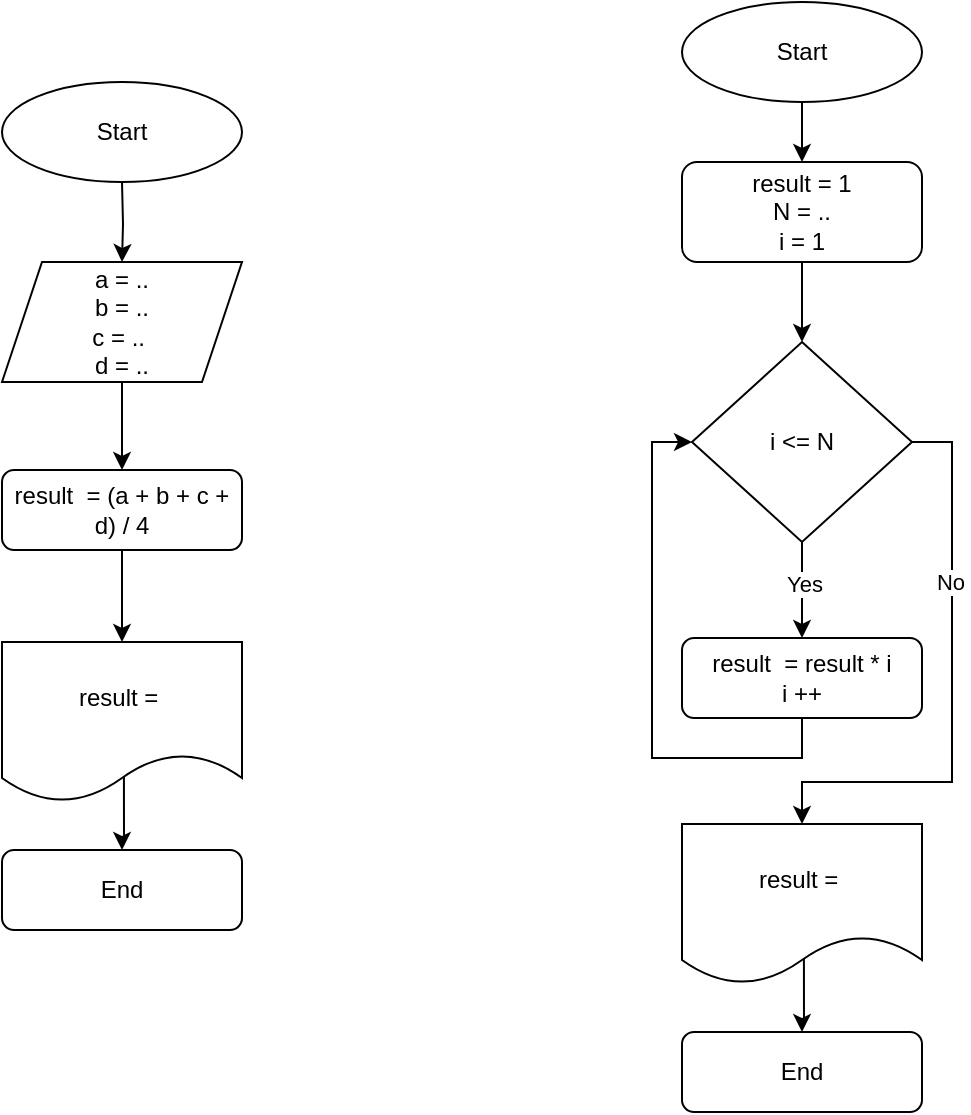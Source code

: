 <mxfile version="21.7.2" type="github">
  <diagram id="C5RBs43oDa-KdzZeNtuy" name="Page-1">
    <mxGraphModel dx="1155" dy="633" grid="1" gridSize="10" guides="1" tooltips="1" connect="1" arrows="1" fold="1" page="1" pageScale="1" pageWidth="827" pageHeight="1169" math="0" shadow="0">
      <root>
        <mxCell id="WIyWlLk6GJQsqaUBKTNV-0" />
        <mxCell id="WIyWlLk6GJQsqaUBKTNV-1" parent="WIyWlLk6GJQsqaUBKTNV-0" />
        <mxCell id="iFnS5FM6BaK6YA-YNaK7-3" style="edgeStyle=orthogonalEdgeStyle;rounded=0;orthogonalLoop=1;jettySize=auto;html=1;exitX=0.5;exitY=1;exitDx=0;exitDy=0;entryX=0.5;entryY=0;entryDx=0;entryDy=0;" edge="1" parent="WIyWlLk6GJQsqaUBKTNV-1" target="iFnS5FM6BaK6YA-YNaK7-0">
          <mxGeometry relative="1" as="geometry">
            <mxPoint x="220" y="120" as="sourcePoint" />
          </mxGeometry>
        </mxCell>
        <mxCell id="iFnS5FM6BaK6YA-YNaK7-5" style="edgeStyle=orthogonalEdgeStyle;rounded=0;orthogonalLoop=1;jettySize=auto;html=1;exitX=0.5;exitY=1;exitDx=0;exitDy=0;entryX=0.5;entryY=0;entryDx=0;entryDy=0;" edge="1" parent="WIyWlLk6GJQsqaUBKTNV-1" source="WIyWlLk6GJQsqaUBKTNV-7" target="iFnS5FM6BaK6YA-YNaK7-2">
          <mxGeometry relative="1" as="geometry" />
        </mxCell>
        <mxCell id="WIyWlLk6GJQsqaUBKTNV-7" value="result&amp;nbsp; = (a + b + c + d) / 4" style="rounded=1;whiteSpace=wrap;html=1;fontSize=12;glass=0;strokeWidth=1;shadow=0;" parent="WIyWlLk6GJQsqaUBKTNV-1" vertex="1">
          <mxGeometry x="160" y="264" width="120" height="40" as="geometry" />
        </mxCell>
        <mxCell id="WIyWlLk6GJQsqaUBKTNV-11" value="End" style="rounded=1;whiteSpace=wrap;html=1;fontSize=12;glass=0;strokeWidth=1;shadow=0;" parent="WIyWlLk6GJQsqaUBKTNV-1" vertex="1">
          <mxGeometry x="160" y="454" width="120" height="40" as="geometry" />
        </mxCell>
        <mxCell id="iFnS5FM6BaK6YA-YNaK7-4" style="edgeStyle=orthogonalEdgeStyle;rounded=0;orthogonalLoop=1;jettySize=auto;html=1;exitX=0.5;exitY=1;exitDx=0;exitDy=0;entryX=0.5;entryY=0;entryDx=0;entryDy=0;" edge="1" parent="WIyWlLk6GJQsqaUBKTNV-1" source="iFnS5FM6BaK6YA-YNaK7-0" target="WIyWlLk6GJQsqaUBKTNV-7">
          <mxGeometry relative="1" as="geometry" />
        </mxCell>
        <mxCell id="iFnS5FM6BaK6YA-YNaK7-0" value="а = ..&lt;br&gt;b = ..&lt;br&gt;c = ..&amp;nbsp;&lt;br&gt;d = .." style="shape=parallelogram;perimeter=parallelogramPerimeter;whiteSpace=wrap;html=1;fixedSize=1;" vertex="1" parent="WIyWlLk6GJQsqaUBKTNV-1">
          <mxGeometry x="160" y="160" width="120" height="60" as="geometry" />
        </mxCell>
        <mxCell id="iFnS5FM6BaK6YA-YNaK7-6" value="" style="edgeStyle=orthogonalEdgeStyle;rounded=0;orthogonalLoop=1;jettySize=auto;html=1;exitX=0.508;exitY=0.838;exitDx=0;exitDy=0;exitPerimeter=0;" edge="1" parent="WIyWlLk6GJQsqaUBKTNV-1" source="iFnS5FM6BaK6YA-YNaK7-2" target="WIyWlLk6GJQsqaUBKTNV-11">
          <mxGeometry relative="1" as="geometry" />
        </mxCell>
        <mxCell id="iFnS5FM6BaK6YA-YNaK7-2" value="result =&amp;nbsp;" style="shape=document;whiteSpace=wrap;html=1;boundedLbl=1;" vertex="1" parent="WIyWlLk6GJQsqaUBKTNV-1">
          <mxGeometry x="160" y="350" width="120" height="80" as="geometry" />
        </mxCell>
        <mxCell id="iFnS5FM6BaK6YA-YNaK7-12" style="edgeStyle=orthogonalEdgeStyle;rounded=0;orthogonalLoop=1;jettySize=auto;html=1;exitX=0.5;exitY=1;exitDx=0;exitDy=0;entryX=0.5;entryY=0;entryDx=0;entryDy=0;" edge="1" parent="WIyWlLk6GJQsqaUBKTNV-1" source="iFnS5FM6BaK6YA-YNaK7-8" target="iFnS5FM6BaK6YA-YNaK7-11">
          <mxGeometry relative="1" as="geometry" />
        </mxCell>
        <mxCell id="iFnS5FM6BaK6YA-YNaK7-8" value="result = 1&lt;br&gt;N = ..&lt;br&gt;i = 1" style="rounded=1;whiteSpace=wrap;html=1;fontSize=12;glass=0;strokeWidth=1;shadow=0;" vertex="1" parent="WIyWlLk6GJQsqaUBKTNV-1">
          <mxGeometry x="500" y="110" width="120" height="50" as="geometry" />
        </mxCell>
        <mxCell id="iFnS5FM6BaK6YA-YNaK7-9" value="Start" style="ellipse;whiteSpace=wrap;html=1;" vertex="1" parent="WIyWlLk6GJQsqaUBKTNV-1">
          <mxGeometry x="160" y="70" width="120" height="50" as="geometry" />
        </mxCell>
        <mxCell id="iFnS5FM6BaK6YA-YNaK7-14" style="edgeStyle=orthogonalEdgeStyle;rounded=0;orthogonalLoop=1;jettySize=auto;html=1;exitX=0.5;exitY=1;exitDx=0;exitDy=0;entryX=0.5;entryY=0;entryDx=0;entryDy=0;" edge="1" parent="WIyWlLk6GJQsqaUBKTNV-1" source="iFnS5FM6BaK6YA-YNaK7-10" target="iFnS5FM6BaK6YA-YNaK7-8">
          <mxGeometry relative="1" as="geometry" />
        </mxCell>
        <mxCell id="iFnS5FM6BaK6YA-YNaK7-10" value="Start" style="ellipse;whiteSpace=wrap;html=1;" vertex="1" parent="WIyWlLk6GJQsqaUBKTNV-1">
          <mxGeometry x="500" y="30" width="120" height="50" as="geometry" />
        </mxCell>
        <mxCell id="iFnS5FM6BaK6YA-YNaK7-16" style="edgeStyle=orthogonalEdgeStyle;rounded=0;orthogonalLoop=1;jettySize=auto;html=1;exitX=0.5;exitY=1;exitDx=0;exitDy=0;entryX=0.5;entryY=0;entryDx=0;entryDy=0;" edge="1" parent="WIyWlLk6GJQsqaUBKTNV-1" source="iFnS5FM6BaK6YA-YNaK7-11" target="iFnS5FM6BaK6YA-YNaK7-13">
          <mxGeometry relative="1" as="geometry" />
        </mxCell>
        <mxCell id="iFnS5FM6BaK6YA-YNaK7-17" value="Yes" style="edgeLabel;html=1;align=center;verticalAlign=middle;resizable=0;points=[];" vertex="1" connectable="0" parent="iFnS5FM6BaK6YA-YNaK7-16">
          <mxGeometry x="-0.153" y="1" relative="1" as="geometry">
            <mxPoint as="offset" />
          </mxGeometry>
        </mxCell>
        <mxCell id="iFnS5FM6BaK6YA-YNaK7-22" style="edgeStyle=orthogonalEdgeStyle;rounded=0;orthogonalLoop=1;jettySize=auto;html=1;exitX=1;exitY=0.5;exitDx=0;exitDy=0;entryX=0.5;entryY=0;entryDx=0;entryDy=0;" edge="1" parent="WIyWlLk6GJQsqaUBKTNV-1" source="iFnS5FM6BaK6YA-YNaK7-11" target="iFnS5FM6BaK6YA-YNaK7-21">
          <mxGeometry relative="1" as="geometry">
            <Array as="points">
              <mxPoint x="635" y="250" />
              <mxPoint x="635" y="420" />
              <mxPoint x="560" y="420" />
            </Array>
          </mxGeometry>
        </mxCell>
        <mxCell id="iFnS5FM6BaK6YA-YNaK7-23" value="No" style="edgeLabel;html=1;align=center;verticalAlign=middle;resizable=0;points=[];" vertex="1" connectable="0" parent="iFnS5FM6BaK6YA-YNaK7-22">
          <mxGeometry x="-0.374" y="-1" relative="1" as="geometry">
            <mxPoint as="offset" />
          </mxGeometry>
        </mxCell>
        <mxCell id="iFnS5FM6BaK6YA-YNaK7-11" value="i &amp;lt;= N" style="rhombus;whiteSpace=wrap;html=1;" vertex="1" parent="WIyWlLk6GJQsqaUBKTNV-1">
          <mxGeometry x="505" y="200" width="110" height="100" as="geometry" />
        </mxCell>
        <mxCell id="iFnS5FM6BaK6YA-YNaK7-18" style="edgeStyle=orthogonalEdgeStyle;rounded=0;orthogonalLoop=1;jettySize=auto;html=1;exitX=0.5;exitY=1;exitDx=0;exitDy=0;entryX=0;entryY=0.5;entryDx=0;entryDy=0;" edge="1" parent="WIyWlLk6GJQsqaUBKTNV-1" source="iFnS5FM6BaK6YA-YNaK7-13" target="iFnS5FM6BaK6YA-YNaK7-11">
          <mxGeometry relative="1" as="geometry" />
        </mxCell>
        <mxCell id="iFnS5FM6BaK6YA-YNaK7-13" value="result&amp;nbsp; = result * i&lt;br&gt;i ++" style="rounded=1;whiteSpace=wrap;html=1;fontSize=12;glass=0;strokeWidth=1;shadow=0;" vertex="1" parent="WIyWlLk6GJQsqaUBKTNV-1">
          <mxGeometry x="500" y="348" width="120" height="40" as="geometry" />
        </mxCell>
        <mxCell id="iFnS5FM6BaK6YA-YNaK7-19" value="End" style="rounded=1;whiteSpace=wrap;html=1;fontSize=12;glass=0;strokeWidth=1;shadow=0;" vertex="1" parent="WIyWlLk6GJQsqaUBKTNV-1">
          <mxGeometry x="500" y="545" width="120" height="40" as="geometry" />
        </mxCell>
        <mxCell id="iFnS5FM6BaK6YA-YNaK7-20" value="" style="edgeStyle=orthogonalEdgeStyle;rounded=0;orthogonalLoop=1;jettySize=auto;html=1;exitX=0.508;exitY=0.838;exitDx=0;exitDy=0;exitPerimeter=0;" edge="1" parent="WIyWlLk6GJQsqaUBKTNV-1" source="iFnS5FM6BaK6YA-YNaK7-21" target="iFnS5FM6BaK6YA-YNaK7-19">
          <mxGeometry relative="1" as="geometry" />
        </mxCell>
        <mxCell id="iFnS5FM6BaK6YA-YNaK7-21" value="result =&amp;nbsp;" style="shape=document;whiteSpace=wrap;html=1;boundedLbl=1;" vertex="1" parent="WIyWlLk6GJQsqaUBKTNV-1">
          <mxGeometry x="500" y="441" width="120" height="80" as="geometry" />
        </mxCell>
      </root>
    </mxGraphModel>
  </diagram>
</mxfile>

